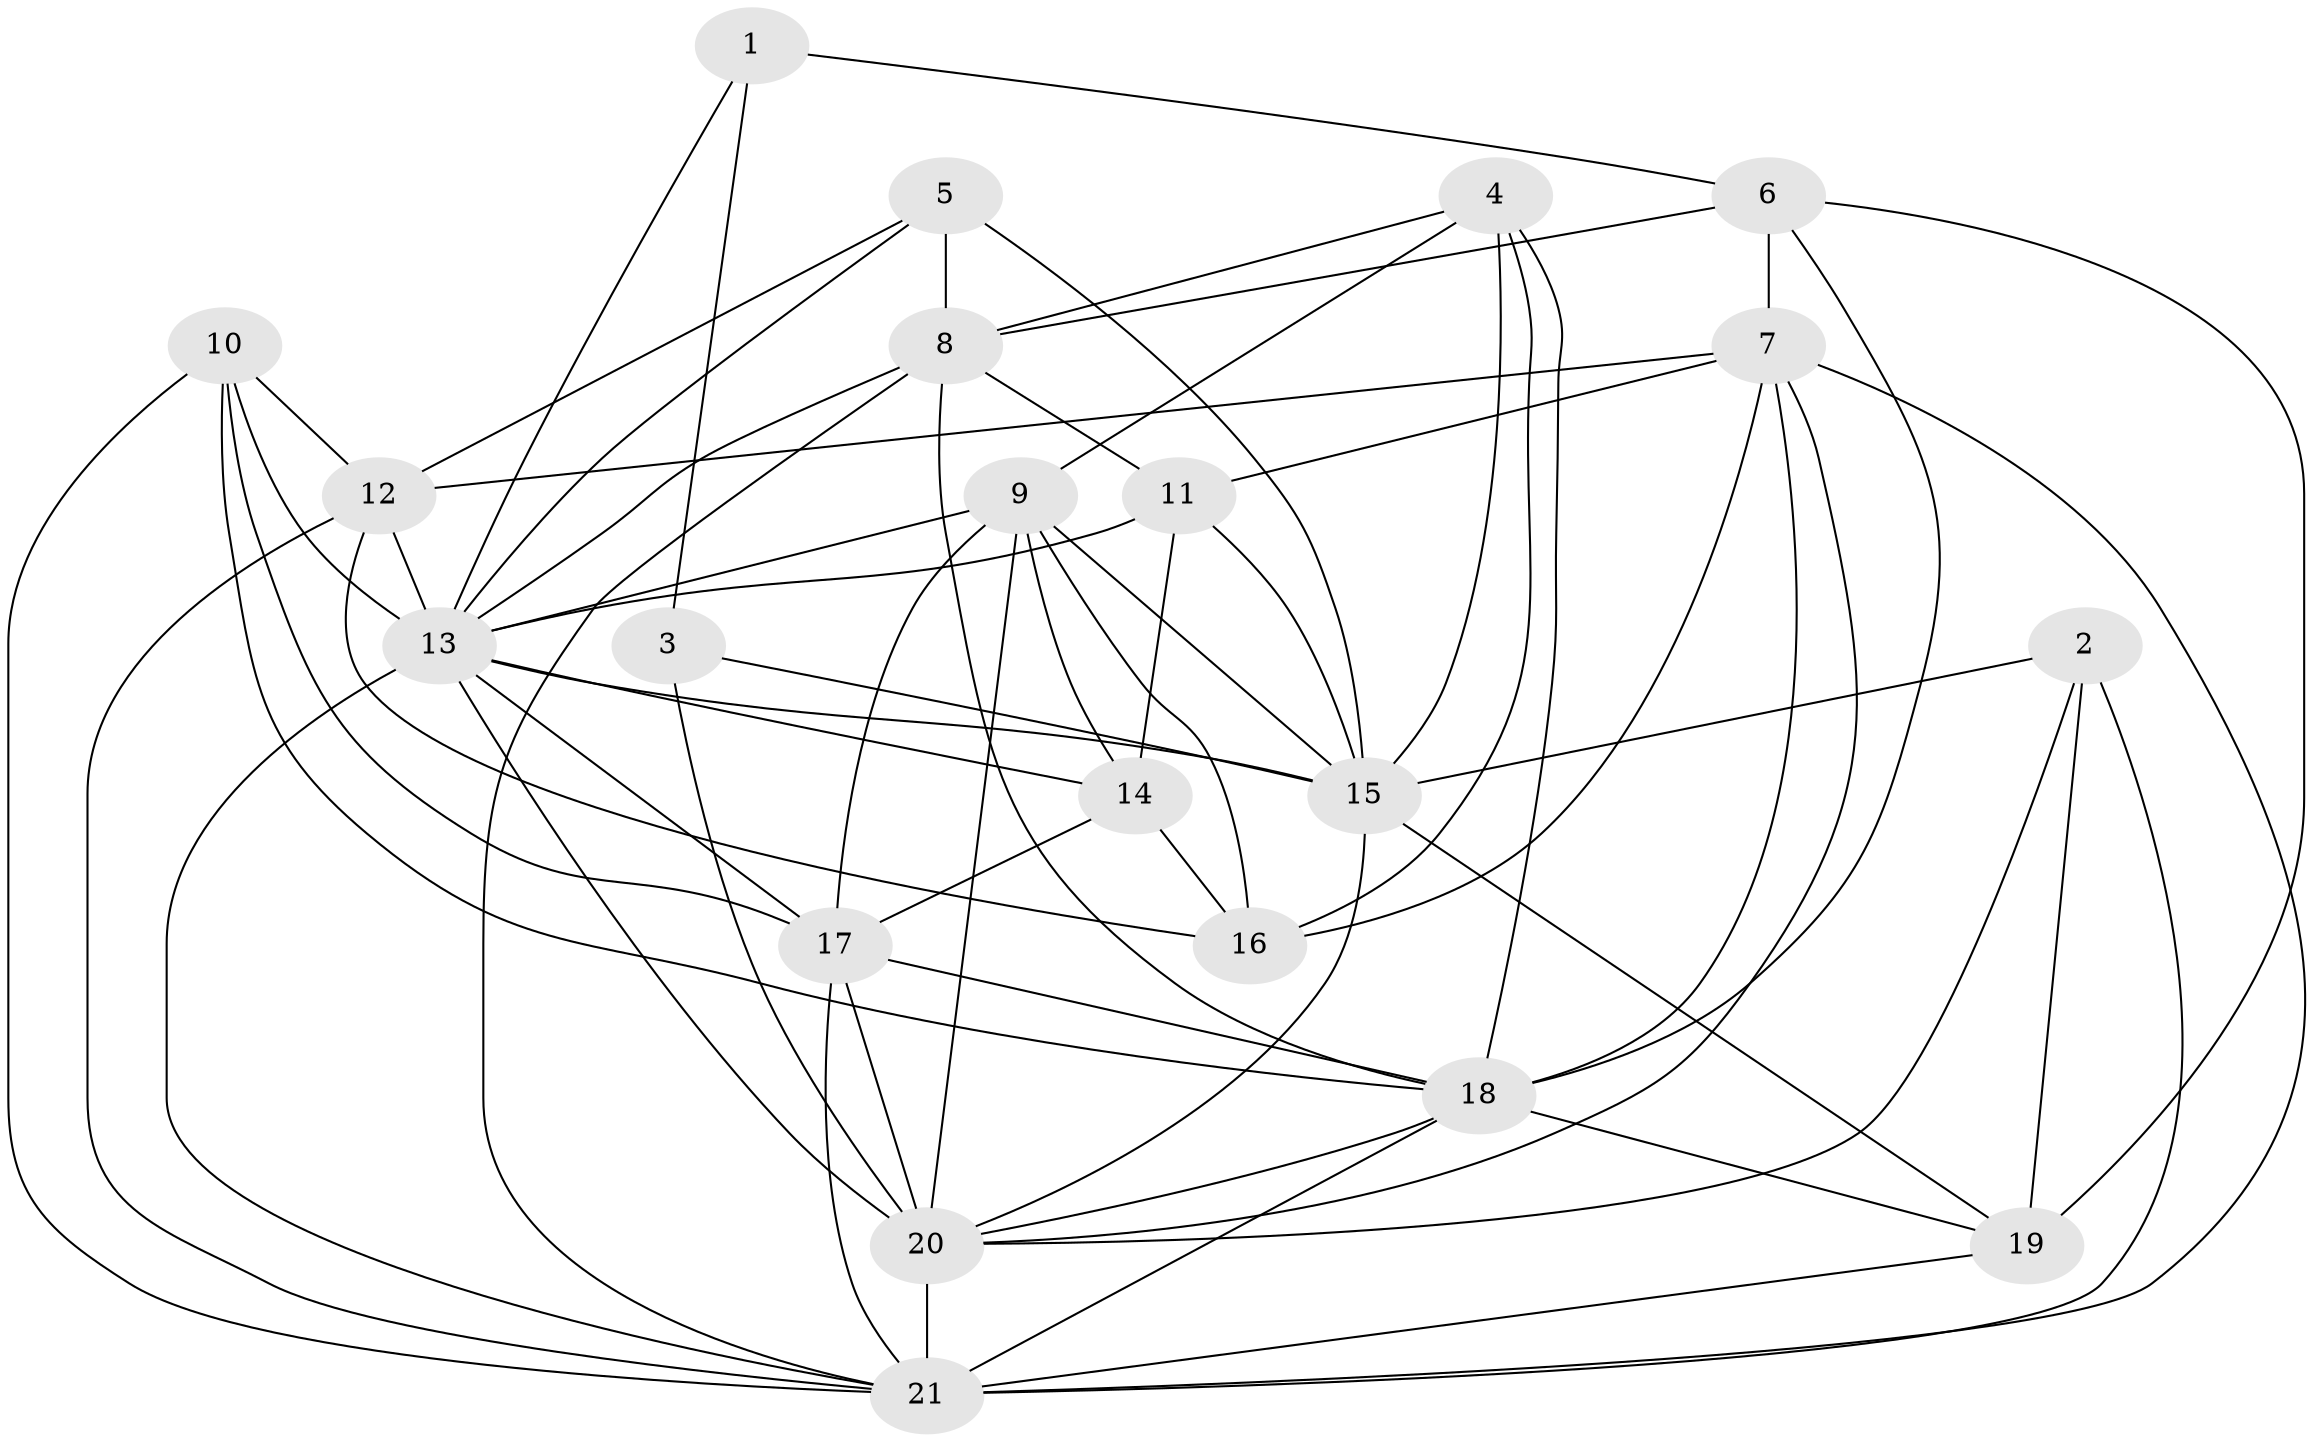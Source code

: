// original degree distribution, {3: 0.2608695652173913, 5: 0.2028985507246377, 2: 0.14492753623188406, 4: 0.2463768115942029, 6: 0.11594202898550725, 9: 0.014492753623188406, 7: 0.014492753623188406}
// Generated by graph-tools (version 1.1) at 2025/37/03/04/25 23:37:00]
// undirected, 21 vertices, 66 edges
graph export_dot {
  node [color=gray90,style=filled];
  1;
  2;
  3;
  4;
  5;
  6;
  7;
  8;
  9;
  10;
  11;
  12;
  13;
  14;
  15;
  16;
  17;
  18;
  19;
  20;
  21;
  1 -- 3 [weight=1.0];
  1 -- 6 [weight=1.0];
  1 -- 13 [weight=1.0];
  2 -- 15 [weight=1.0];
  2 -- 19 [weight=1.0];
  2 -- 20 [weight=1.0];
  2 -- 21 [weight=1.0];
  3 -- 15 [weight=1.0];
  3 -- 20 [weight=3.0];
  4 -- 8 [weight=1.0];
  4 -- 9 [weight=2.0];
  4 -- 15 [weight=1.0];
  4 -- 16 [weight=1.0];
  4 -- 18 [weight=2.0];
  5 -- 8 [weight=1.0];
  5 -- 12 [weight=1.0];
  5 -- 13 [weight=1.0];
  5 -- 15 [weight=2.0];
  6 -- 7 [weight=2.0];
  6 -- 8 [weight=1.0];
  6 -- 18 [weight=1.0];
  6 -- 19 [weight=2.0];
  7 -- 11 [weight=1.0];
  7 -- 12 [weight=1.0];
  7 -- 16 [weight=3.0];
  7 -- 18 [weight=1.0];
  7 -- 20 [weight=1.0];
  7 -- 21 [weight=1.0];
  8 -- 11 [weight=1.0];
  8 -- 13 [weight=1.0];
  8 -- 18 [weight=2.0];
  8 -- 21 [weight=1.0];
  9 -- 13 [weight=3.0];
  9 -- 14 [weight=1.0];
  9 -- 15 [weight=1.0];
  9 -- 16 [weight=2.0];
  9 -- 17 [weight=1.0];
  9 -- 20 [weight=1.0];
  10 -- 12 [weight=2.0];
  10 -- 13 [weight=1.0];
  10 -- 17 [weight=1.0];
  10 -- 18 [weight=1.0];
  10 -- 21 [weight=1.0];
  11 -- 13 [weight=1.0];
  11 -- 14 [weight=1.0];
  11 -- 15 [weight=1.0];
  12 -- 13 [weight=3.0];
  12 -- 16 [weight=1.0];
  12 -- 21 [weight=1.0];
  13 -- 14 [weight=1.0];
  13 -- 15 [weight=2.0];
  13 -- 17 [weight=2.0];
  13 -- 20 [weight=1.0];
  13 -- 21 [weight=1.0];
  14 -- 16 [weight=1.0];
  14 -- 17 [weight=1.0];
  15 -- 19 [weight=1.0];
  15 -- 20 [weight=1.0];
  17 -- 18 [weight=1.0];
  17 -- 20 [weight=1.0];
  17 -- 21 [weight=1.0];
  18 -- 19 [weight=1.0];
  18 -- 20 [weight=1.0];
  18 -- 21 [weight=2.0];
  19 -- 21 [weight=1.0];
  20 -- 21 [weight=2.0];
}
